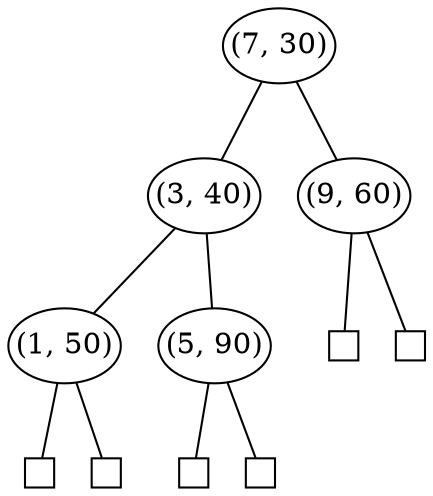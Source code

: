 graph "Arbol" { rankdir=TB;  null0[pos="-3.2666666666666666,-1.7999999999999998!" shape=square label="" width="0.2"] "node0"[pos="-2.8,-1.2!" label="(1, 50)" shape=oval margin=0]  null1[pos="-2.3333333333333335,-1.7999999999999998!" shape=square label="" width="0.2"] "node2"[pos="-1.8666666666666667,-0.6!" label="(3, 40)" shape=oval margin=0]  null2[pos="-1.4000000000000001,-1.7999999999999998!" shape=square label="" width="0.2"] "node1"[pos="-0.9333333333333335,-1.2!" label="(5, 90)" shape=oval margin=0]  null3[pos="-0.4666666666666668,-1.7999999999999998!" shape=square label="" width="0.2"] "node4"[pos="0.0,0.0!" label="(7, 30)" shape=oval margin=0]  null4[pos="0.4666666666666666,-1.2!" shape=square label="" width="0.2"] "node3"[pos="0.9333333333333332,-0.6!" label="(9, 60)" shape=oval margin=0]  null5[pos="1.4,-1.2!" shape=square label="" width="0.2"]  node[shape=oval]  node4--node2 node2--node0 node0--null0  node0--null1   node2--node1 node1--null2  node1--null3    node4--node3 node3--null4  node3--null5   }
